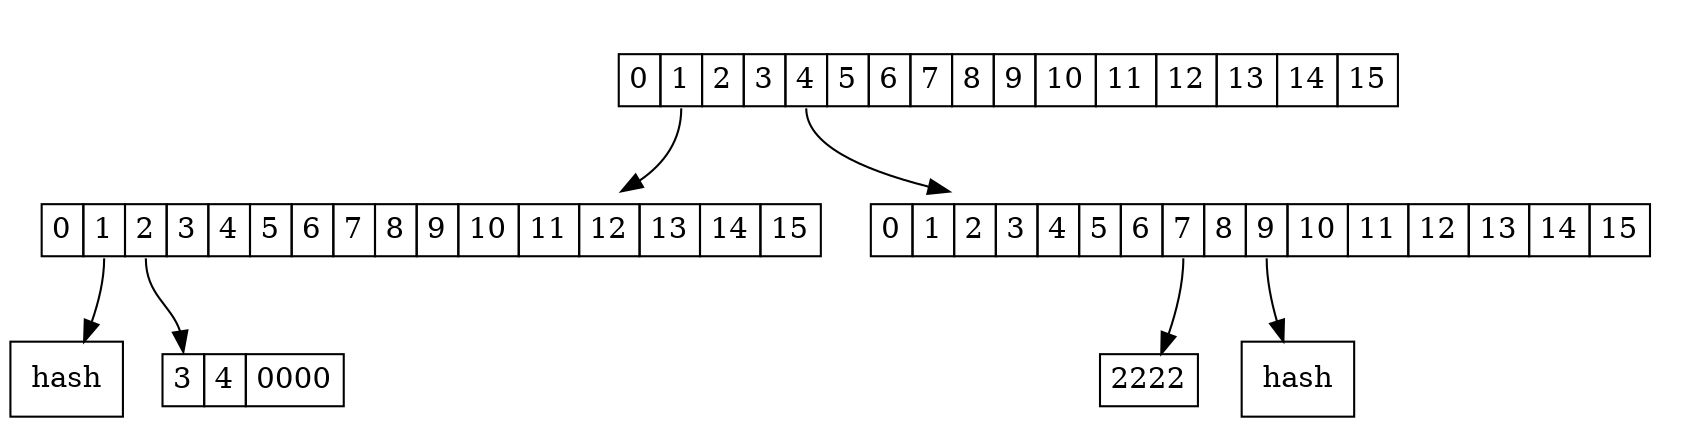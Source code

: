 digraph D {
	node [shape="box",label="hash"];

	// root
	subgraph cluster0 {
		style=invis;
		rootslots [shape=none,margin=0,label=<<table border="0" cellborder="1" cellspacing="0" cellpadding="4"><tr><td port="0">0</td><td port="1">1</td><td port="2">2</td><td port="3">3</td><td port="4">4</td><td port="5">5</td><td port="6">6</td><td port="7">7</td><td port="8">8</td><td port="9">9</td><td port="10">10</td><td port="11">11</td><td port="12">12</td><td port="13">13</td><td port="14">14</td><td port="15">15</td></tr></table>>]
	}

	subgraph cluster1 {
		style=invis;
		branch1slots [shape=none,margin=0,label=<<table border="0" cellborder="1" cellspacing="0" cellpadding="4"><tr><td port="0">0</td><td port="1">1</td><td port="2">2</td><td port="3">3</td><td port="4">4</td><td port="5">5</td><td port="6">6</td><td port="7">7</td><td port="8">8</td><td port="9">9</td><td port="10">10</td><td port="11">11</td><td port="12">12</td><td port="13">13</td><td port="14">14</td><td port="15">15</td></tr></table>>]
	}

	subgraph cluster2 {
		style=invis;
		branch2slots [shape=none,margin=0,label=<<table border="0" cellborder="1" cellspacing="0" cellpadding="4"><tr><td port="0">0</td><td port="1">1</td><td port="2">2</td><td port="3">3</td><td port="4">4</td><td port="5">5</td><td port="6">6</td><td port="7">7</td><td port="8">8</td><td port="9">9</td><td port="10">10</td><td port="11">11</td><td port="12">12</td><td port="13">13</td><td port="14">14</td><td port="15">15</td></tr></table>>]
	}

	leaf12 [shape=none,margin=0,label=<<table border="0" cellborder="1" cellspacing="0" cellpadding="4"><tr><td port="start">3</td><td>4</td><td>0000</td></tr></table>>]
	leaf4567 [shape=none,margin=0,label=<<table border="0" cellborder="1" cellspacing="0" cellpadding="4"><tr><td port="start">2222</td></tr></table>>]

	rootslots:1 -> branch1slots
	branch1slots:1 -> hash1
	branch1slots:2 -> leaf12:start
	rootslots:4 -> branch2slots
	branch2slots:7 -> leaf4567:start
	branch2slots:9 -> hash2
}
